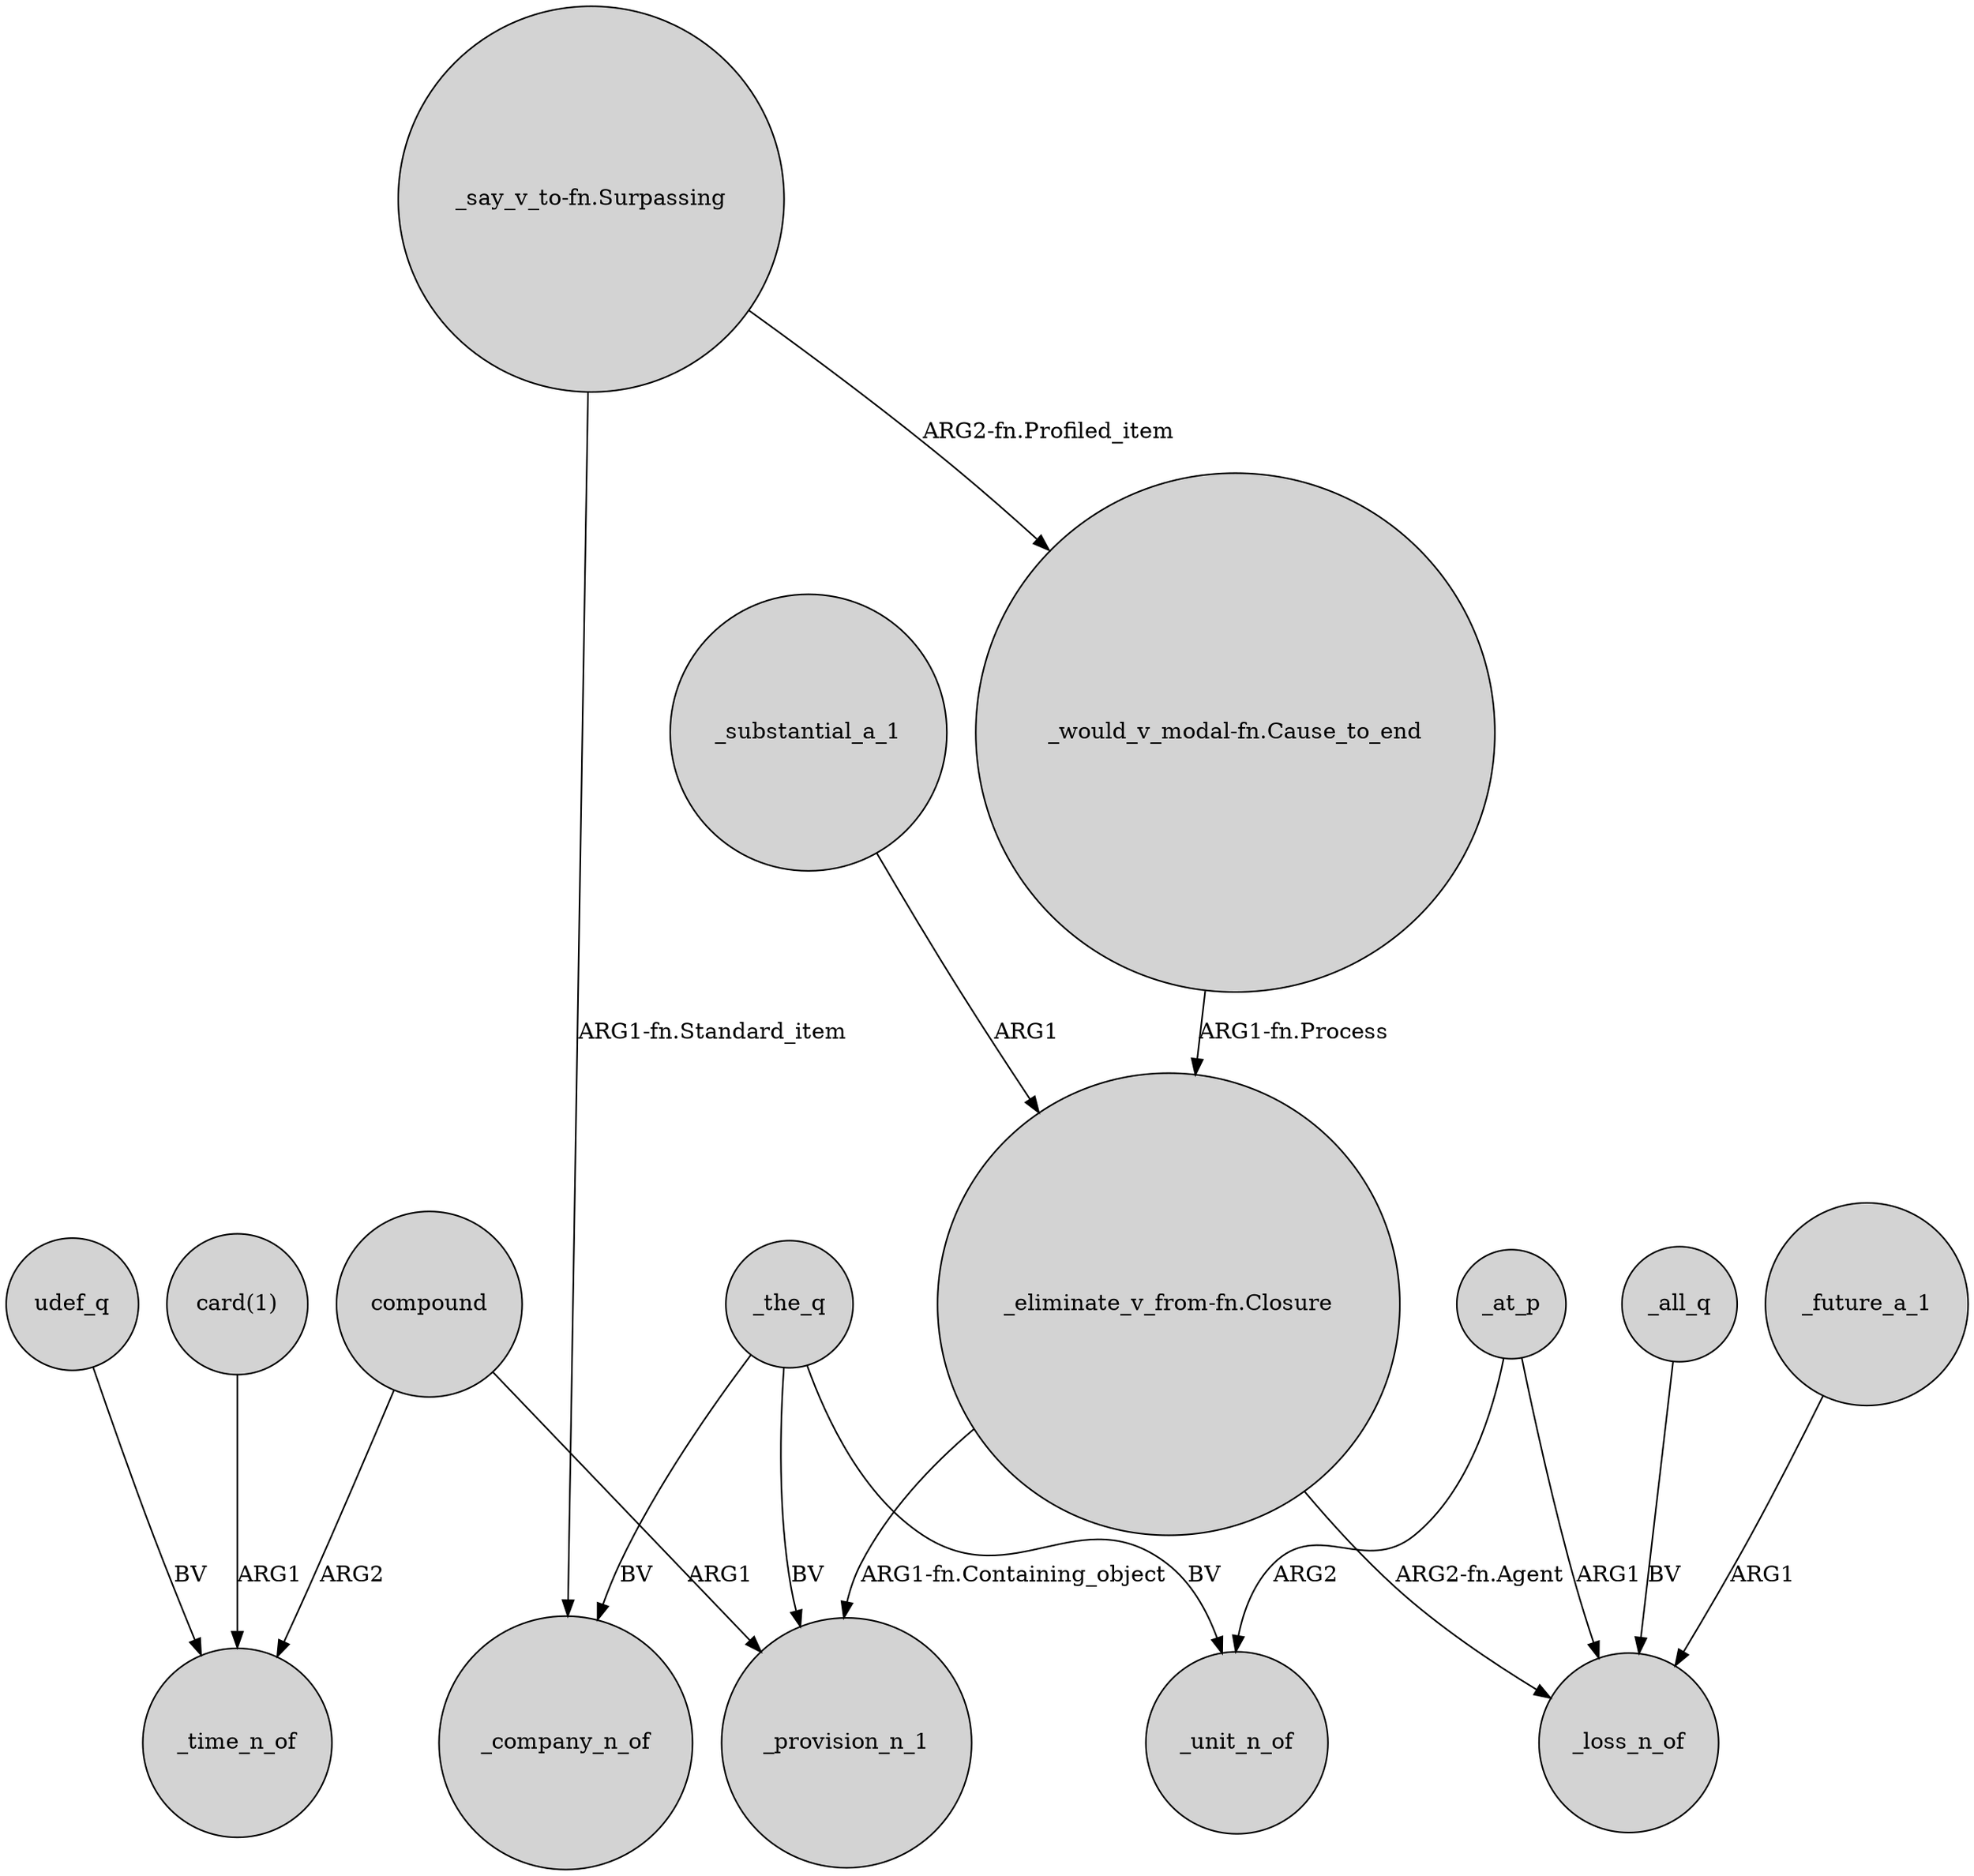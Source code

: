digraph {
	node [shape=circle style=filled]
	_substantial_a_1 -> "_eliminate_v_from-fn.Closure" [label=ARG1]
	compound -> _time_n_of [label=ARG2]
	compound -> _provision_n_1 [label=ARG1]
	udef_q -> _time_n_of [label=BV]
	_at_p -> _loss_n_of [label=ARG1]
	_the_q -> _unit_n_of [label=BV]
	_at_p -> _unit_n_of [label=ARG2]
	"_say_v_to-fn.Surpassing" -> _company_n_of [label="ARG1-fn.Standard_item"]
	_future_a_1 -> _loss_n_of [label=ARG1]
	"_eliminate_v_from-fn.Closure" -> _provision_n_1 [label="ARG1-fn.Containing_object"]
	_the_q -> _company_n_of [label=BV]
	"_would_v_modal-fn.Cause_to_end" -> "_eliminate_v_from-fn.Closure" [label="ARG1-fn.Process"]
	_the_q -> _provision_n_1 [label=BV]
	"card(1)" -> _time_n_of [label=ARG1]
	"_eliminate_v_from-fn.Closure" -> _loss_n_of [label="ARG2-fn.Agent"]
	_all_q -> _loss_n_of [label=BV]
	"_say_v_to-fn.Surpassing" -> "_would_v_modal-fn.Cause_to_end" [label="ARG2-fn.Profiled_item"]
}

